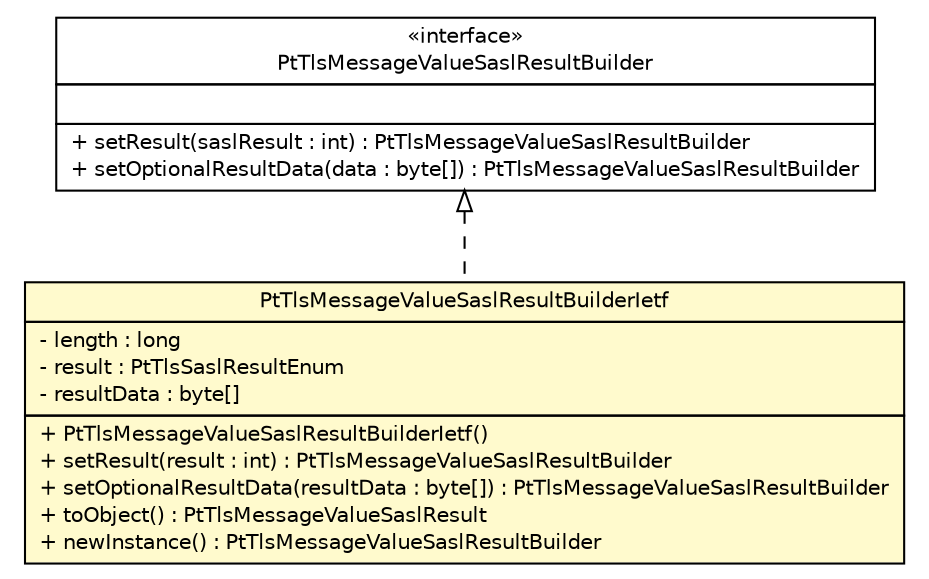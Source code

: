 #!/usr/local/bin/dot
#
# Class diagram 
# Generated by UMLGraph version R5_6 (http://www.umlgraph.org/)
#

digraph G {
	edge [fontname="Helvetica",fontsize=10,labelfontname="Helvetica",labelfontsize=10];
	node [fontname="Helvetica",fontsize=10,shape=plaintext];
	nodesep=0.25;
	ranksep=0.5;
	// org.ietf.nea.pt.value.PtTlsMessageValueSaslResultBuilderIetf
	c151646 [label=<<table title="org.ietf.nea.pt.value.PtTlsMessageValueSaslResultBuilderIetf" border="0" cellborder="1" cellspacing="0" cellpadding="2" port="p" bgcolor="lemonChiffon" href="./PtTlsMessageValueSaslResultBuilderIetf.html">
		<tr><td><table border="0" cellspacing="0" cellpadding="1">
<tr><td align="center" balign="center"> PtTlsMessageValueSaslResultBuilderIetf </td></tr>
		</table></td></tr>
		<tr><td><table border="0" cellspacing="0" cellpadding="1">
<tr><td align="left" balign="left"> - length : long </td></tr>
<tr><td align="left" balign="left"> - result : PtTlsSaslResultEnum </td></tr>
<tr><td align="left" balign="left"> - resultData : byte[] </td></tr>
		</table></td></tr>
		<tr><td><table border="0" cellspacing="0" cellpadding="1">
<tr><td align="left" balign="left"> + PtTlsMessageValueSaslResultBuilderIetf() </td></tr>
<tr><td align="left" balign="left"> + setResult(result : int) : PtTlsMessageValueSaslResultBuilder </td></tr>
<tr><td align="left" balign="left"> + setOptionalResultData(resultData : byte[]) : PtTlsMessageValueSaslResultBuilder </td></tr>
<tr><td align="left" balign="left"> + toObject() : PtTlsMessageValueSaslResult </td></tr>
<tr><td align="left" balign="left"> + newInstance() : PtTlsMessageValueSaslResultBuilder </td></tr>
		</table></td></tr>
		</table>>, URL="./PtTlsMessageValueSaslResultBuilderIetf.html", fontname="Helvetica", fontcolor="black", fontsize=10.0];
	// org.ietf.nea.pt.value.PtTlsMessageValueSaslResultBuilder
	c151649 [label=<<table title="org.ietf.nea.pt.value.PtTlsMessageValueSaslResultBuilder" border="0" cellborder="1" cellspacing="0" cellpadding="2" port="p" href="./PtTlsMessageValueSaslResultBuilder.html">
		<tr><td><table border="0" cellspacing="0" cellpadding="1">
<tr><td align="center" balign="center"> &#171;interface&#187; </td></tr>
<tr><td align="center" balign="center"> PtTlsMessageValueSaslResultBuilder </td></tr>
		</table></td></tr>
		<tr><td><table border="0" cellspacing="0" cellpadding="1">
<tr><td align="left" balign="left">  </td></tr>
		</table></td></tr>
		<tr><td><table border="0" cellspacing="0" cellpadding="1">
<tr><td align="left" balign="left"> + setResult(saslResult : int) : PtTlsMessageValueSaslResultBuilder </td></tr>
<tr><td align="left" balign="left"> + setOptionalResultData(data : byte[]) : PtTlsMessageValueSaslResultBuilder </td></tr>
		</table></td></tr>
		</table>>, URL="./PtTlsMessageValueSaslResultBuilder.html", fontname="Helvetica", fontcolor="black", fontsize=10.0];
	//org.ietf.nea.pt.value.PtTlsMessageValueSaslResultBuilderIetf implements org.ietf.nea.pt.value.PtTlsMessageValueSaslResultBuilder
	c151649:p -> c151646:p [dir=back,arrowtail=empty,style=dashed];
}

